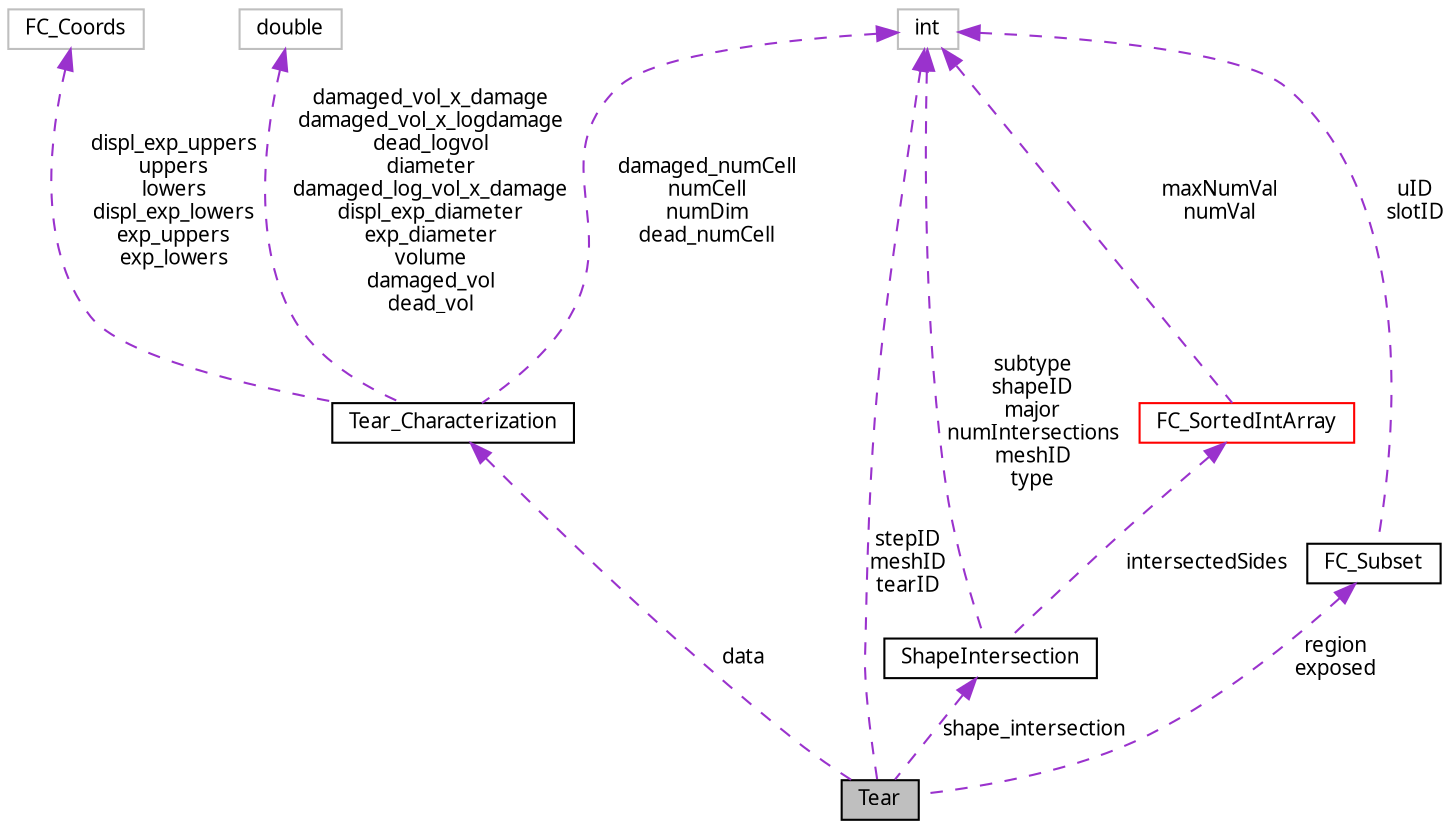 digraph G
{
  edge [fontname="FreeSans.ttf",fontsize=10,labelfontname="FreeSans.ttf",labelfontsize=10];
  node [fontname="FreeSans.ttf",fontsize=10,shape=record];
  Node1 [label="Tear",height=0.2,width=0.4,color="black", fillcolor="grey75", style="filled" fontcolor="black"];
  Node2 -> Node1 [dir=back,color="darkorchid3",fontsize=10,style="dashed",label="data",fontname="FreeSans.ttf"];
  Node2 [label="Tear_Characterization",height=0.2,width=0.4,color="black", fillcolor="white", style="filled",URL="$structTear__Characterization.html"];
  Node3 -> Node2 [dir=back,color="darkorchid3",fontsize=10,style="dashed",label="displ_exp_uppers\nuppers\nlowers\ndispl_exp_lowers\nexp_uppers\nexp_lowers",fontname="FreeSans.ttf"];
  Node3 [label="FC_Coords",height=0.2,width=0.4,color="grey75", fillcolor="white", style="filled"];
  Node4 -> Node2 [dir=back,color="darkorchid3",fontsize=10,style="dashed",label="damaged_vol_x_damage\ndamaged_vol_x_logdamage\ndead_logvol\ndiameter\ndamaged_log_vol_x_damage\ndispl_exp_diameter\nexp_diameter\nvolume\ndamaged_vol\ndead_vol",fontname="FreeSans.ttf"];
  Node4 [label="double",height=0.2,width=0.4,color="grey75", fillcolor="white", style="filled"];
  Node5 -> Node2 [dir=back,color="darkorchid3",fontsize=10,style="dashed",label="damaged_numCell\nnumCell\nnumDim\ndead_numCell",fontname="FreeSans.ttf"];
  Node5 [label="int",height=0.2,width=0.4,color="grey75", fillcolor="white", style="filled"];
  Node6 -> Node1 [dir=back,color="darkorchid3",fontsize=10,style="dashed",label="shape_intersection",fontname="FreeSans.ttf"];
  Node6 [label="ShapeIntersection",height=0.2,width=0.4,color="black", fillcolor="white", style="filled",URL="$structShapeIntersection.html"];
  Node5 -> Node6 [dir=back,color="darkorchid3",fontsize=10,style="dashed",label="subtype\nshapeID\nmajor\nnumIntersections\nmeshID\ntype",fontname="FreeSans.ttf"];
  Node7 -> Node6 [dir=back,color="darkorchid3",fontsize=10,style="dashed",label="intersectedSides",fontname="FreeSans.ttf"];
  Node7 [label="FC_SortedIntArray",height=0.2,width=0.4,color="red", fillcolor="white", style="filled",URL="$structFC__SortedIntArray.html"];
  Node5 -> Node7 [dir=back,color="darkorchid3",fontsize=10,style="dashed",label="maxNumVal\nnumVal",fontname="FreeSans.ttf"];
  Node5 -> Node1 [dir=back,color="darkorchid3",fontsize=10,style="dashed",label="stepID\nmeshID\ntearID",fontname="FreeSans.ttf"];
  Node8 -> Node1 [dir=back,color="darkorchid3",fontsize=10,style="dashed",label="region\nexposed",fontname="FreeSans.ttf"];
  Node8 [label="FC_Subset",height=0.2,width=0.4,color="black", fillcolor="white", style="filled",URL="$structFC__Subset.html"];
  Node5 -> Node8 [dir=back,color="darkorchid3",fontsize=10,style="dashed",label="uID\nslotID",fontname="FreeSans.ttf"];
}
